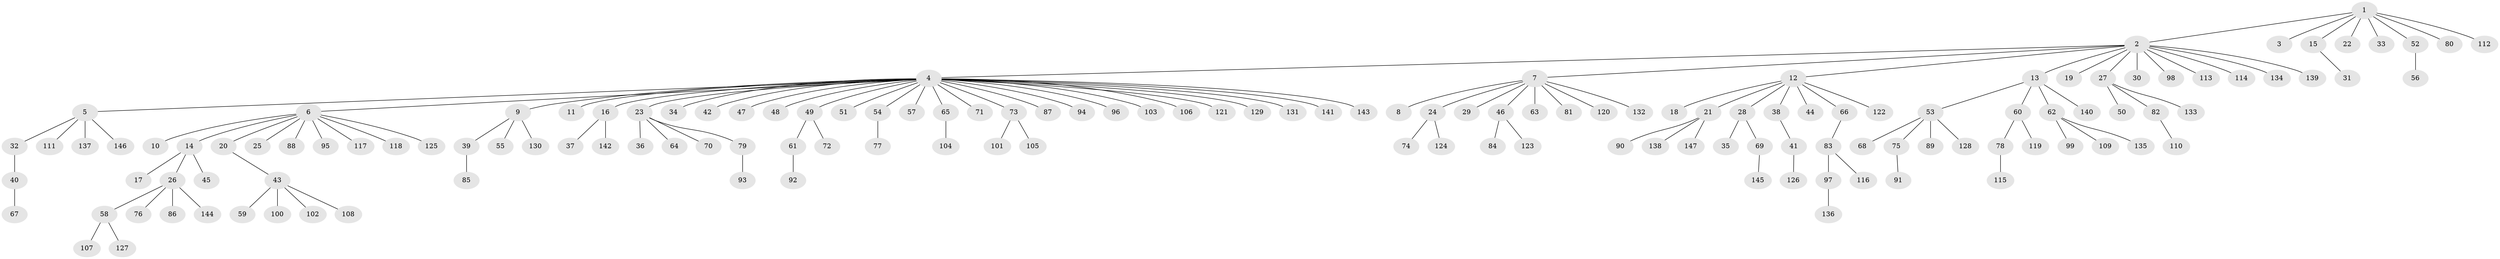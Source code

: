 // coarse degree distribution, {1: 0.7837837837837838, 5: 0.013513513513513514, 3: 0.05405405405405406, 8: 0.013513513513513514, 2: 0.05405405405405406, 4: 0.02702702702702703, 10: 0.013513513513513514, 6: 0.02702702702702703, 25: 0.013513513513513514}
// Generated by graph-tools (version 1.1) at 2025/36/03/04/25 23:36:49]
// undirected, 147 vertices, 146 edges
graph export_dot {
  node [color=gray90,style=filled];
  1;
  2;
  3;
  4;
  5;
  6;
  7;
  8;
  9;
  10;
  11;
  12;
  13;
  14;
  15;
  16;
  17;
  18;
  19;
  20;
  21;
  22;
  23;
  24;
  25;
  26;
  27;
  28;
  29;
  30;
  31;
  32;
  33;
  34;
  35;
  36;
  37;
  38;
  39;
  40;
  41;
  42;
  43;
  44;
  45;
  46;
  47;
  48;
  49;
  50;
  51;
  52;
  53;
  54;
  55;
  56;
  57;
  58;
  59;
  60;
  61;
  62;
  63;
  64;
  65;
  66;
  67;
  68;
  69;
  70;
  71;
  72;
  73;
  74;
  75;
  76;
  77;
  78;
  79;
  80;
  81;
  82;
  83;
  84;
  85;
  86;
  87;
  88;
  89;
  90;
  91;
  92;
  93;
  94;
  95;
  96;
  97;
  98;
  99;
  100;
  101;
  102;
  103;
  104;
  105;
  106;
  107;
  108;
  109;
  110;
  111;
  112;
  113;
  114;
  115;
  116;
  117;
  118;
  119;
  120;
  121;
  122;
  123;
  124;
  125;
  126;
  127;
  128;
  129;
  130;
  131;
  132;
  133;
  134;
  135;
  136;
  137;
  138;
  139;
  140;
  141;
  142;
  143;
  144;
  145;
  146;
  147;
  1 -- 2;
  1 -- 3;
  1 -- 15;
  1 -- 22;
  1 -- 33;
  1 -- 52;
  1 -- 80;
  1 -- 112;
  2 -- 4;
  2 -- 7;
  2 -- 12;
  2 -- 13;
  2 -- 19;
  2 -- 27;
  2 -- 30;
  2 -- 98;
  2 -- 113;
  2 -- 114;
  2 -- 134;
  2 -- 139;
  4 -- 5;
  4 -- 6;
  4 -- 9;
  4 -- 11;
  4 -- 16;
  4 -- 23;
  4 -- 34;
  4 -- 42;
  4 -- 47;
  4 -- 48;
  4 -- 49;
  4 -- 51;
  4 -- 54;
  4 -- 57;
  4 -- 65;
  4 -- 71;
  4 -- 73;
  4 -- 87;
  4 -- 94;
  4 -- 96;
  4 -- 103;
  4 -- 106;
  4 -- 121;
  4 -- 129;
  4 -- 131;
  4 -- 141;
  4 -- 143;
  5 -- 32;
  5 -- 111;
  5 -- 137;
  5 -- 146;
  6 -- 10;
  6 -- 14;
  6 -- 20;
  6 -- 25;
  6 -- 88;
  6 -- 95;
  6 -- 117;
  6 -- 118;
  6 -- 125;
  7 -- 8;
  7 -- 24;
  7 -- 29;
  7 -- 46;
  7 -- 63;
  7 -- 81;
  7 -- 120;
  7 -- 132;
  9 -- 39;
  9 -- 55;
  9 -- 130;
  12 -- 18;
  12 -- 21;
  12 -- 28;
  12 -- 38;
  12 -- 44;
  12 -- 66;
  12 -- 122;
  13 -- 53;
  13 -- 60;
  13 -- 62;
  13 -- 140;
  14 -- 17;
  14 -- 26;
  14 -- 45;
  15 -- 31;
  16 -- 37;
  16 -- 142;
  20 -- 43;
  21 -- 90;
  21 -- 138;
  21 -- 147;
  23 -- 36;
  23 -- 64;
  23 -- 70;
  23 -- 79;
  24 -- 74;
  24 -- 124;
  26 -- 58;
  26 -- 76;
  26 -- 86;
  26 -- 144;
  27 -- 50;
  27 -- 82;
  27 -- 133;
  28 -- 35;
  28 -- 69;
  32 -- 40;
  38 -- 41;
  39 -- 85;
  40 -- 67;
  41 -- 126;
  43 -- 59;
  43 -- 100;
  43 -- 102;
  43 -- 108;
  46 -- 84;
  46 -- 123;
  49 -- 61;
  49 -- 72;
  52 -- 56;
  53 -- 68;
  53 -- 75;
  53 -- 89;
  53 -- 128;
  54 -- 77;
  58 -- 107;
  58 -- 127;
  60 -- 78;
  60 -- 119;
  61 -- 92;
  62 -- 99;
  62 -- 109;
  62 -- 135;
  65 -- 104;
  66 -- 83;
  69 -- 145;
  73 -- 101;
  73 -- 105;
  75 -- 91;
  78 -- 115;
  79 -- 93;
  82 -- 110;
  83 -- 97;
  83 -- 116;
  97 -- 136;
}
